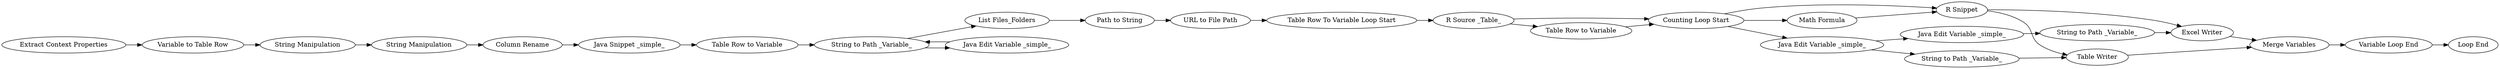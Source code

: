 digraph {
	260 -> 79
	267 -> 271
	1 -> 258
	249 -> 250
	250 -> 81
	75 -> 267
	46 -> 249
	271 -> 270
	1 -> 260
	254 -> 256
	258 -> 260
	248 -> 46
	57 -> 48
	81 -> 250
	256 -> 83
	56 -> 57
	250 -> 254
	264 -> 265
	260 -> 75
	260 -> 264
	75 -> 266
	266 -> 271
	265 -> 266
	269 -> 268
	48 -> 47
	270 -> 263
	83 -> 257
	268 -> 267
	47 -> 248
	79 -> 75
	264 -> 269
	257 -> 1
	263 [label="Loop End"]
	57 [label="Variable to Table Row"]
	79 [label="Math Formula"]
	269 [label="Java Edit Variable _simple_"]
	254 [label="List Files_Folders"]
	256 [label="Path to String"]
	56 [label="Extract Context Properties"]
	271 [label="Merge Variables"]
	75 [label="R Snippet"]
	268 [label="String to Path _Variable_"]
	260 [label="Counting Loop Start"]
	48 [label="String Manipulation"]
	265 [label="String to Path _Variable_"]
	1 [label="R Source _Table_"]
	47 [label="String Manipulation"]
	250 [label="String to Path _Variable_"]
	266 [label="Table Writer"]
	257 [label="Table Row To Variable Loop Start"]
	83 [label="URL to File Path"]
	81 [label="Java Edit Variable _simple_"]
	264 [label="Java Edit Variable _simple_"]
	248 [label="Column Rename"]
	267 [label="Excel Writer"]
	258 [label="Table Row to Variable"]
	270 [label="Variable Loop End"]
	46 [label="Java Snippet _simple_"]
	249 [label="Table Row to Variable"]
	rankdir=LR
}
